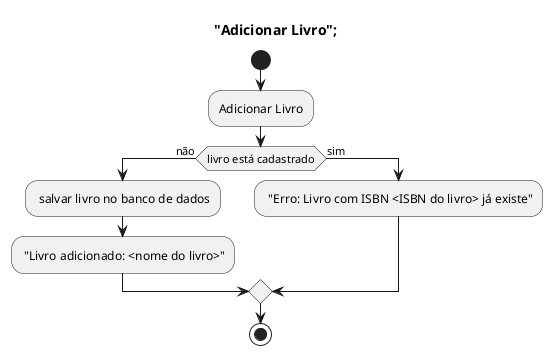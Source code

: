 @startuml activity1
title "Adicionar Livro";
start
:Adicionar Livro;
if (livro está cadastrado) then (não)
  : salvar livro no banco de dados;
  : "Livro adicionado: <nome do livro>";
else (sim)
  : "Erro: Livro com ISBN <ISBN do livro> já existe";
endif
stop
@enduml